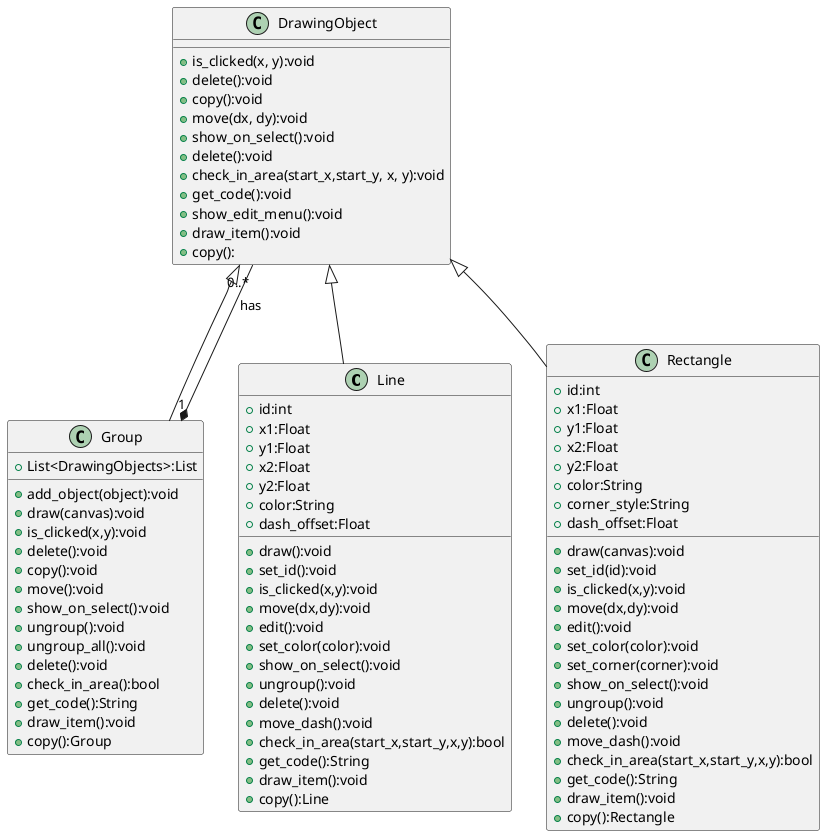 @startuml

Class Line{
    + id:int
    + x1:Float
    + y1:Float
    + x2:Float
    + y2:Float
    + color:String
    + dash_offset:Float
    + draw():void
    + set_id():void
    + is_clicked(x,y):void
    + move(dx,dy):void
    + edit():void
    + set_color(color):void
    + show_on_select():void
    + ungroup():void
    + delete():void
    + move_dash():void
    + check_in_area(start_x,start_y,x,y):bool
    + get_code():String
    + draw_item():void
    + copy():Line
}

Class Rectangle{
    + id:int
    + x1:Float
    + y1:Float
    + x2:Float
    + y2:Float
    + color:String
    + corner_style:String
    + dash_offset:Float
    + draw(canvas):void
    + set_id(id):void
    + is_clicked(x,y):void
    + move(dx,dy):void
    + edit():void
    + set_color(color):void
    + set_corner(corner):void
    + show_on_select():void
    + ungroup():void
    + delete():void
    + move_dash():void
    + check_in_area(start_x,start_y,x,y):bool
    + get_code():String
    + draw_item():void
    + copy():Rectangle
}

Class Group{
    + List<DrawingObjects>:List
    + add_object(object):void
    + draw(canvas):void
    + is_clicked(x,y):void
    + delete():void
    + copy():void
    + move():void
    + show_on_select():void
    + ungroup():void
    + ungroup_all():void
    + delete():void
    + check_in_area():bool
    + get_code():String
    + draw_item():void
    + copy():Group
}
  
class DrawingObject{
    + is_clicked(x, y):void
    + delete():void
    + copy():void
    + move(dx, dy):void
    + show_on_select():void
    + delete():void
    + check_in_area(start_x,start_y, x, y):void
    + get_code():void
    + show_edit_menu():void
    + draw_item():void
    + copy():
}

Group "1" *-- "0..*" DrawingObject : has
DrawingObject <|-- Line
DrawingObject <|-- Rectangle
DrawingObject <|-- Group

@enduml